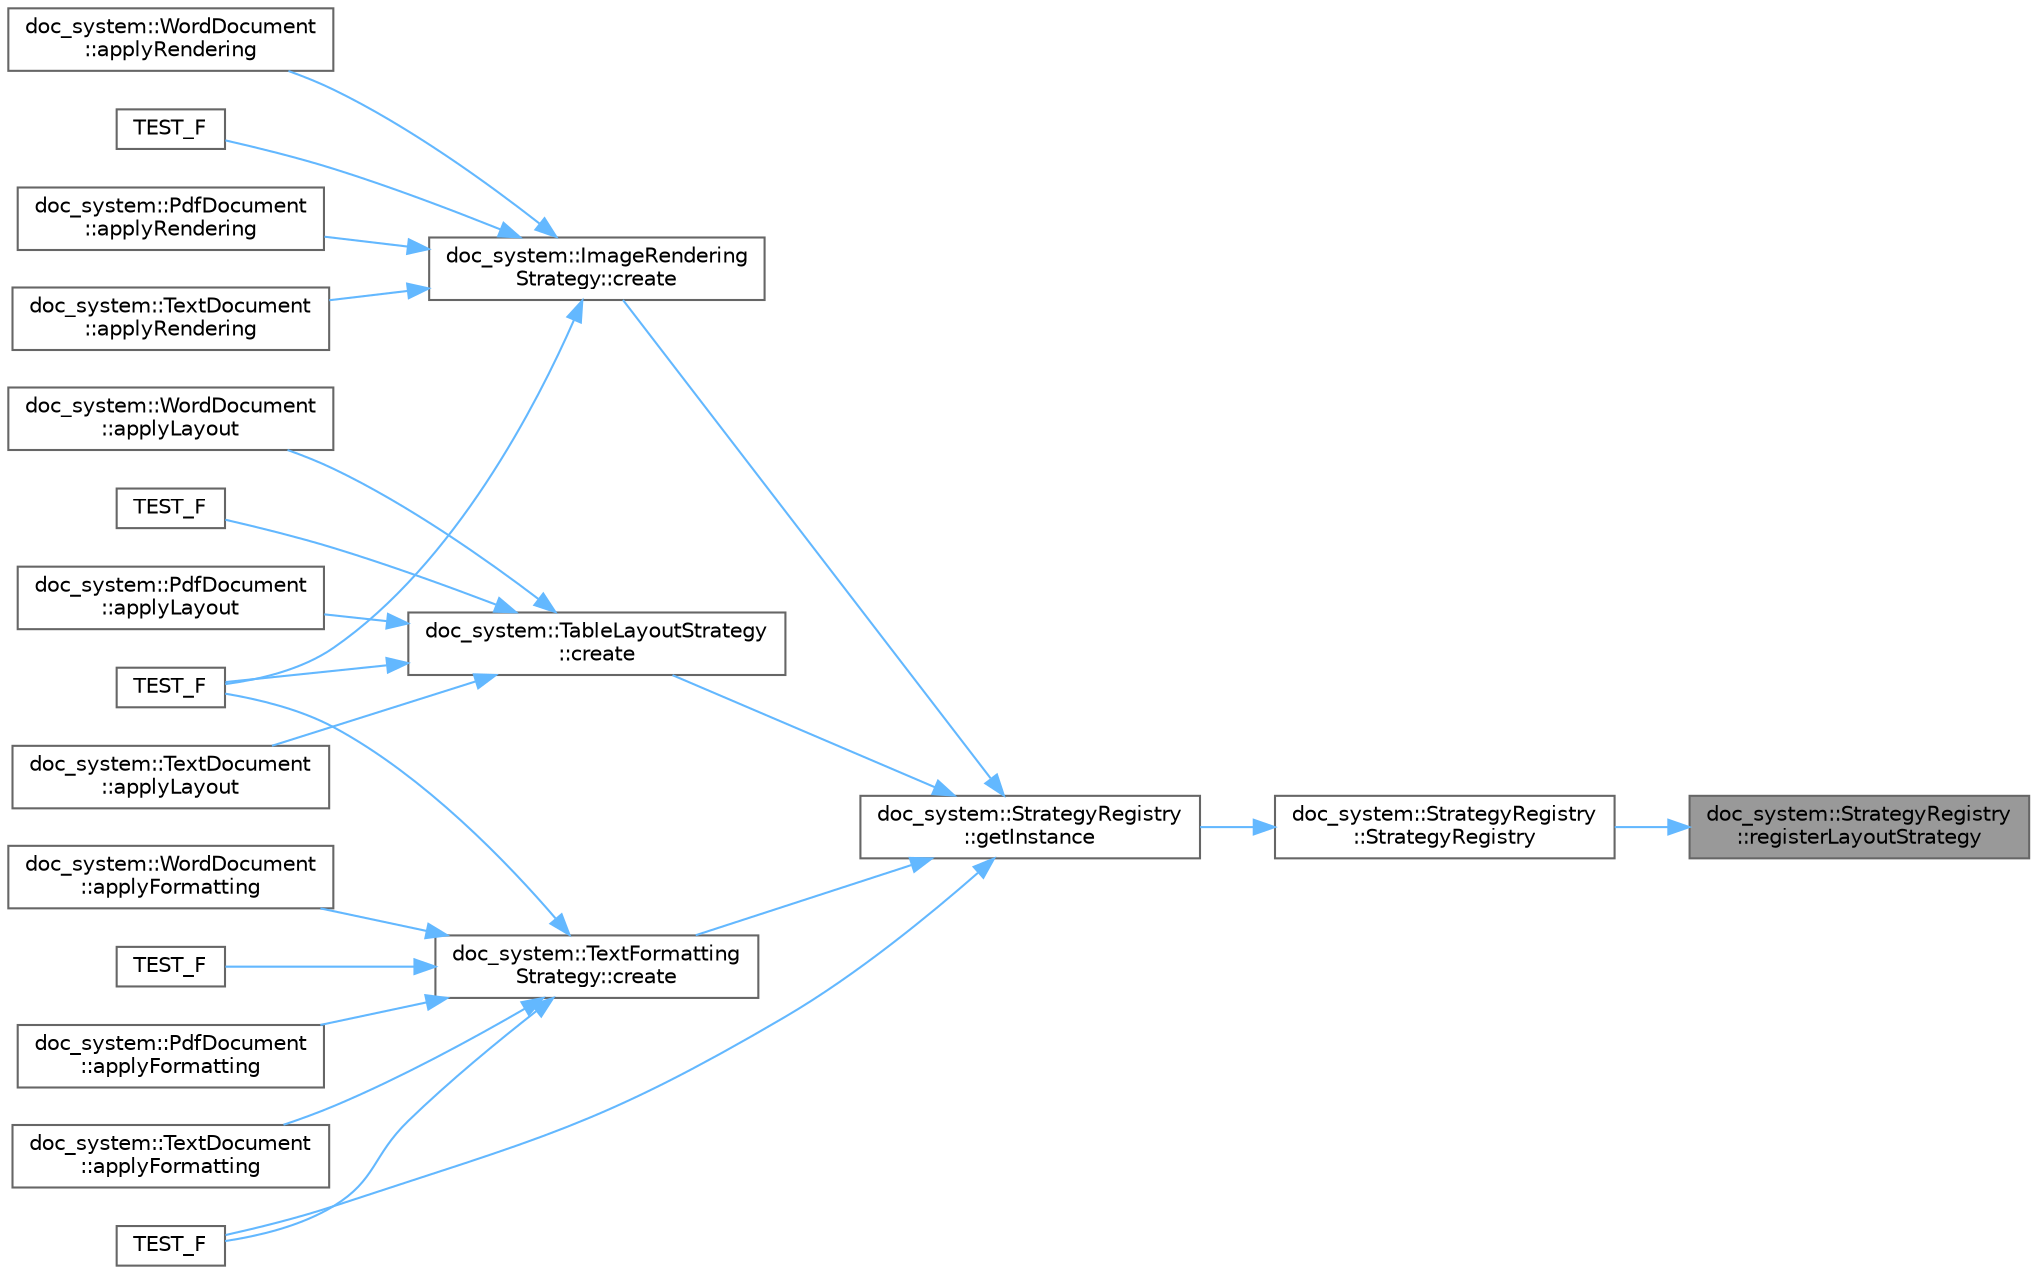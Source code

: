 digraph "doc_system::StrategyRegistry::registerLayoutStrategy"
{
 // INTERACTIVE_SVG=YES
 // LATEX_PDF_SIZE
  bgcolor="transparent";
  edge [fontname=Helvetica,fontsize=10,labelfontname=Helvetica,labelfontsize=10];
  node [fontname=Helvetica,fontsize=10,shape=box,height=0.2,width=0.4];
  rankdir="RL";
  Node1 [id="Node000001",label="doc_system::StrategyRegistry\l::registerLayoutStrategy",height=0.2,width=0.4,color="gray40", fillcolor="grey60", style="filled", fontcolor="black",tooltip=" "];
  Node1 -> Node2 [id="edge1_Node000001_Node000002",dir="back",color="steelblue1",style="solid",tooltip=" "];
  Node2 [id="Node000002",label="doc_system::StrategyRegistry\l::StrategyRegistry",height=0.2,width=0.4,color="grey40", fillcolor="white", style="filled",URL="$classdoc__system_1_1_strategy_registry.html#a0627411d22cdbb95101531a804999062",tooltip=" "];
  Node2 -> Node3 [id="edge2_Node000002_Node000003",dir="back",color="steelblue1",style="solid",tooltip=" "];
  Node3 [id="Node000003",label="doc_system::StrategyRegistry\l::getInstance",height=0.2,width=0.4,color="grey40", fillcolor="white", style="filled",URL="$classdoc__system_1_1_strategy_registry.html#acefba6a736ee047d13179c05a0e8c5e6",tooltip=" "];
  Node3 -> Node4 [id="edge3_Node000003_Node000004",dir="back",color="steelblue1",style="solid",tooltip=" "];
  Node4 [id="Node000004",label="doc_system::ImageRendering\lStrategy::create",height=0.2,width=0.4,color="grey40", fillcolor="white", style="filled",URL="$classdoc__system_1_1_image_rendering_strategy.html#ad810b4ae707f04a1ffefb76c96e43c6e",tooltip=" "];
  Node4 -> Node5 [id="edge4_Node000004_Node000005",dir="back",color="steelblue1",style="solid",tooltip=" "];
  Node5 [id="Node000005",label="doc_system::PdfDocument\l::applyRendering",height=0.2,width=0.4,color="grey40", fillcolor="white", style="filled",URL="$classdoc__system_1_1_pdf_document.html#a8875c3e74456810d5841ae2db4bc2daf",tooltip=" "];
  Node4 -> Node6 [id="edge5_Node000004_Node000006",dir="back",color="steelblue1",style="solid",tooltip=" "];
  Node6 [id="Node000006",label="doc_system::TextDocument\l::applyRendering",height=0.2,width=0.4,color="grey40", fillcolor="white", style="filled",URL="$classdoc__system_1_1_text_document.html#aead92a26afcdc621a9ea458e1d36628a",tooltip=" "];
  Node4 -> Node7 [id="edge6_Node000004_Node000007",dir="back",color="steelblue1",style="solid",tooltip=" "];
  Node7 [id="Node000007",label="doc_system::WordDocument\l::applyRendering",height=0.2,width=0.4,color="grey40", fillcolor="white", style="filled",URL="$classdoc__system_1_1_word_document.html#a1c084ac8dc3a98bdba35c850c5da2f57",tooltip=" "];
  Node4 -> Node8 [id="edge7_Node000004_Node000008",dir="back",color="steelblue1",style="solid",tooltip=" "];
  Node8 [id="Node000008",label="TEST_F",height=0.2,width=0.4,color="grey40", fillcolor="white", style="filled",URL="$test__strategy_8cpp.html#ac782dc609d3e85d36d0bb0ccce443cfa",tooltip=" "];
  Node4 -> Node9 [id="edge8_Node000004_Node000009",dir="back",color="steelblue1",style="solid",tooltip=" "];
  Node9 [id="Node000009",label="TEST_F",height=0.2,width=0.4,color="grey40", fillcolor="white", style="filled",URL="$test__strategy_8cpp.html#a4d33ac428d2ddd93bc88b13982e88fde",tooltip=" "];
  Node3 -> Node10 [id="edge9_Node000003_Node000010",dir="back",color="steelblue1",style="solid",tooltip=" "];
  Node10 [id="Node000010",label="doc_system::TableLayoutStrategy\l::create",height=0.2,width=0.4,color="grey40", fillcolor="white", style="filled",URL="$classdoc__system_1_1_table_layout_strategy.html#ab3a4131bb8b257af83a0264970f31f83",tooltip=" "];
  Node10 -> Node11 [id="edge10_Node000010_Node000011",dir="back",color="steelblue1",style="solid",tooltip=" "];
  Node11 [id="Node000011",label="doc_system::PdfDocument\l::applyLayout",height=0.2,width=0.4,color="grey40", fillcolor="white", style="filled",URL="$classdoc__system_1_1_pdf_document.html#af83b0a6740fb4ecc3cfd64fb87698f03",tooltip=" "];
  Node10 -> Node12 [id="edge11_Node000010_Node000012",dir="back",color="steelblue1",style="solid",tooltip=" "];
  Node12 [id="Node000012",label="doc_system::TextDocument\l::applyLayout",height=0.2,width=0.4,color="grey40", fillcolor="white", style="filled",URL="$classdoc__system_1_1_text_document.html#a7c4f270ffcaabc3f001f00008a4ad5f4",tooltip=" "];
  Node10 -> Node13 [id="edge12_Node000010_Node000013",dir="back",color="steelblue1",style="solid",tooltip=" "];
  Node13 [id="Node000013",label="doc_system::WordDocument\l::applyLayout",height=0.2,width=0.4,color="grey40", fillcolor="white", style="filled",URL="$classdoc__system_1_1_word_document.html#a036687d081498238522cd7859dc9722f",tooltip=" "];
  Node10 -> Node14 [id="edge13_Node000010_Node000014",dir="back",color="steelblue1",style="solid",tooltip=" "];
  Node14 [id="Node000014",label="TEST_F",height=0.2,width=0.4,color="grey40", fillcolor="white", style="filled",URL="$test__strategy_8cpp.html#a760044785135cb23937f0f77b53ecc17",tooltip=" "];
  Node10 -> Node9 [id="edge14_Node000010_Node000009",dir="back",color="steelblue1",style="solid",tooltip=" "];
  Node3 -> Node15 [id="edge15_Node000003_Node000015",dir="back",color="steelblue1",style="solid",tooltip=" "];
  Node15 [id="Node000015",label="doc_system::TextFormatting\lStrategy::create",height=0.2,width=0.4,color="grey40", fillcolor="white", style="filled",URL="$classdoc__system_1_1_text_formatting_strategy.html#a91efd62b630d8a4cac97f68ca7253638",tooltip=" "];
  Node15 -> Node16 [id="edge16_Node000015_Node000016",dir="back",color="steelblue1",style="solid",tooltip=" "];
  Node16 [id="Node000016",label="doc_system::PdfDocument\l::applyFormatting",height=0.2,width=0.4,color="grey40", fillcolor="white", style="filled",URL="$classdoc__system_1_1_pdf_document.html#a82df61df47d0f8fab5581d50c8503ad2",tooltip=" "];
  Node15 -> Node17 [id="edge17_Node000015_Node000017",dir="back",color="steelblue1",style="solid",tooltip=" "];
  Node17 [id="Node000017",label="doc_system::TextDocument\l::applyFormatting",height=0.2,width=0.4,color="grey40", fillcolor="white", style="filled",URL="$classdoc__system_1_1_text_document.html#ab9d738ed959ccf2d65234397507fd6d6",tooltip=" "];
  Node15 -> Node18 [id="edge18_Node000015_Node000018",dir="back",color="steelblue1",style="solid",tooltip=" "];
  Node18 [id="Node000018",label="doc_system::WordDocument\l::applyFormatting",height=0.2,width=0.4,color="grey40", fillcolor="white", style="filled",URL="$classdoc__system_1_1_word_document.html#acf1c6133dca37169172325a22bbfc5f7",tooltip=" "];
  Node15 -> Node19 [id="edge19_Node000015_Node000019",dir="back",color="steelblue1",style="solid",tooltip=" "];
  Node19 [id="Node000019",label="TEST_F",height=0.2,width=0.4,color="grey40", fillcolor="white", style="filled",URL="$test__strategy_8cpp.html#afaa8f5a3b815ecc16535603196199bfb",tooltip=" "];
  Node15 -> Node20 [id="edge20_Node000015_Node000020",dir="back",color="steelblue1",style="solid",tooltip=" "];
  Node20 [id="Node000020",label="TEST_F",height=0.2,width=0.4,color="grey40", fillcolor="white", style="filled",URL="$test__strategy_8cpp.html#ab3ce6ca5878a5fa3342cef30e6af74b6",tooltip=" "];
  Node15 -> Node9 [id="edge21_Node000015_Node000009",dir="back",color="steelblue1",style="solid",tooltip=" "];
  Node3 -> Node20 [id="edge22_Node000003_Node000020",dir="back",color="steelblue1",style="solid",tooltip=" "];
}
